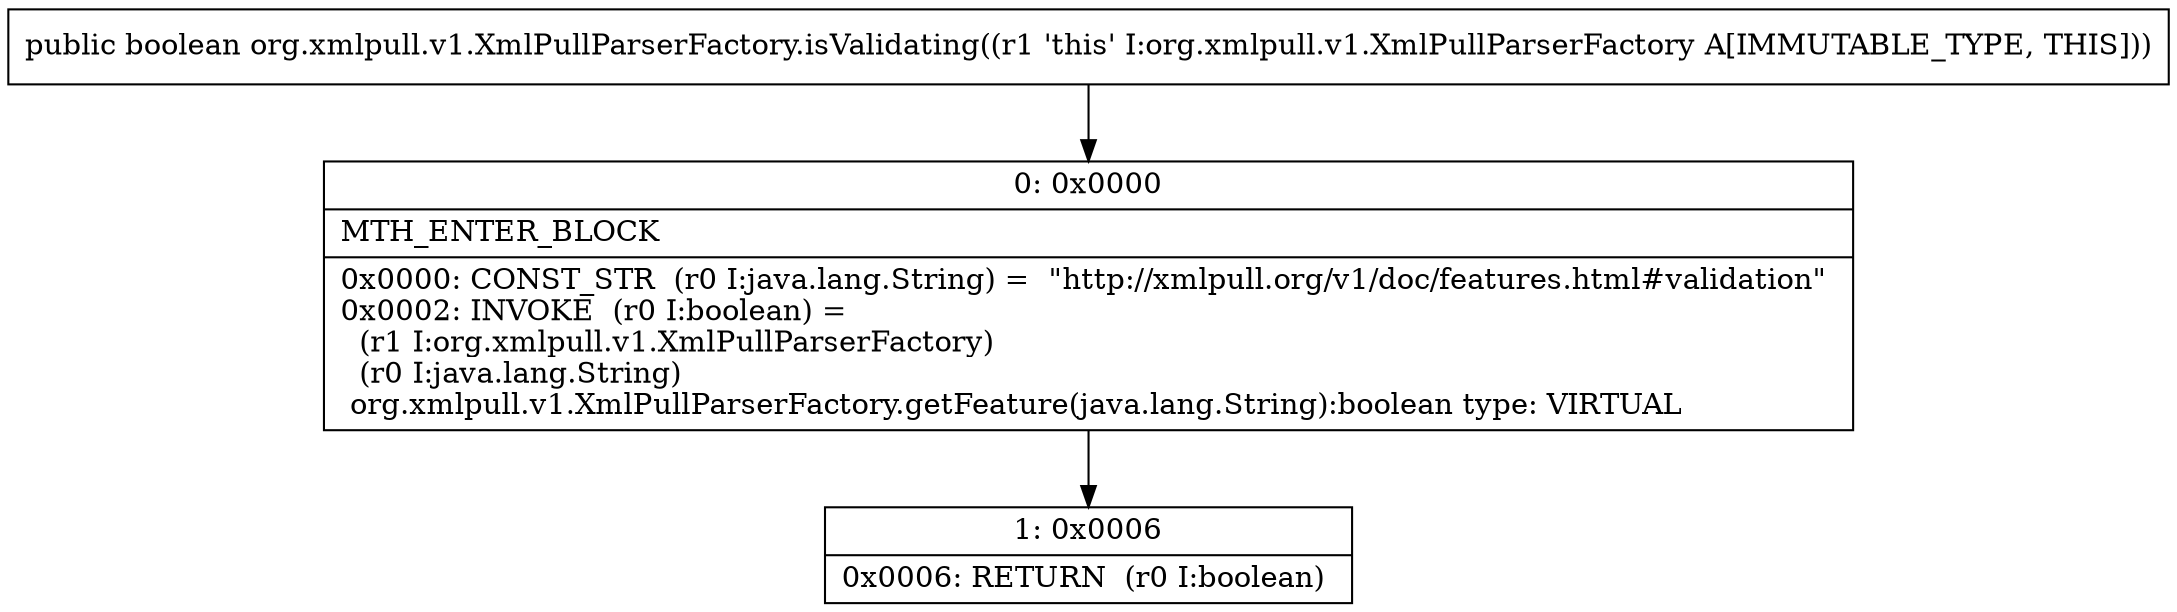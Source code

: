 digraph "CFG fororg.xmlpull.v1.XmlPullParserFactory.isValidating()Z" {
Node_0 [shape=record,label="{0\:\ 0x0000|MTH_ENTER_BLOCK\l|0x0000: CONST_STR  (r0 I:java.lang.String) =  \"http:\/\/xmlpull.org\/v1\/doc\/features.html#validation\" \l0x0002: INVOKE  (r0 I:boolean) = \l  (r1 I:org.xmlpull.v1.XmlPullParserFactory)\l  (r0 I:java.lang.String)\l org.xmlpull.v1.XmlPullParserFactory.getFeature(java.lang.String):boolean type: VIRTUAL \l}"];
Node_1 [shape=record,label="{1\:\ 0x0006|0x0006: RETURN  (r0 I:boolean) \l}"];
MethodNode[shape=record,label="{public boolean org.xmlpull.v1.XmlPullParserFactory.isValidating((r1 'this' I:org.xmlpull.v1.XmlPullParserFactory A[IMMUTABLE_TYPE, THIS])) }"];
MethodNode -> Node_0;
Node_0 -> Node_1;
}

